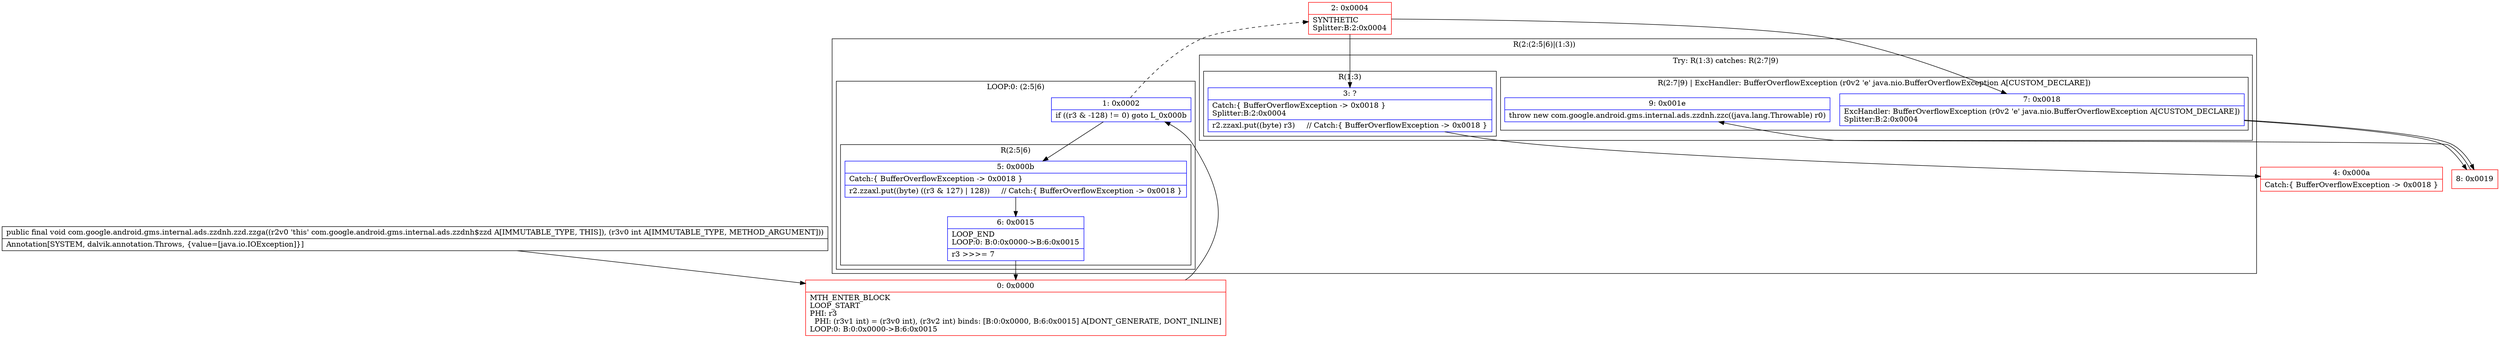digraph "CFG forcom.google.android.gms.internal.ads.zzdnh.zzd.zzga(I)V" {
subgraph cluster_Region_2034171129 {
label = "R(2:(2:5|6)|(1:3))";
node [shape=record,color=blue];
subgraph cluster_LoopRegion_453049034 {
label = "LOOP:0: (2:5|6)";
node [shape=record,color=blue];
Node_1 [shape=record,label="{1\:\ 0x0002|if ((r3 & \-128) != 0) goto L_0x000b\l}"];
subgraph cluster_Region_1245919244 {
label = "R(2:5|6)";
node [shape=record,color=blue];
Node_5 [shape=record,label="{5\:\ 0x000b|Catch:\{ BufferOverflowException \-\> 0x0018 \}\l|r2.zzaxl.put((byte) ((r3 & 127) \| 128))     \/\/ Catch:\{ BufferOverflowException \-\> 0x0018 \}\l}"];
Node_6 [shape=record,label="{6\:\ 0x0015|LOOP_END\lLOOP:0: B:0:0x0000\-\>B:6:0x0015\l|r3 \>\>\>= 7\l}"];
}
}
subgraph cluster_TryCatchRegion_1440909672 {
label = "Try: R(1:3) catches: R(2:7|9)";
node [shape=record,color=blue];
subgraph cluster_Region_1538616857 {
label = "R(1:3)";
node [shape=record,color=blue];
Node_3 [shape=record,label="{3\:\ ?|Catch:\{ BufferOverflowException \-\> 0x0018 \}\lSplitter:B:2:0x0004\l|r2.zzaxl.put((byte) r3)     \/\/ Catch:\{ BufferOverflowException \-\> 0x0018 \}\l}"];
}
subgraph cluster_Region_1199507727 {
label = "R(2:7|9) | ExcHandler: BufferOverflowException (r0v2 'e' java.nio.BufferOverflowException A[CUSTOM_DECLARE])\l";
node [shape=record,color=blue];
Node_7 [shape=record,label="{7\:\ 0x0018|ExcHandler: BufferOverflowException (r0v2 'e' java.nio.BufferOverflowException A[CUSTOM_DECLARE])\lSplitter:B:2:0x0004\l}"];
Node_9 [shape=record,label="{9\:\ 0x001e|throw new com.google.android.gms.internal.ads.zzdnh.zzc((java.lang.Throwable) r0)\l}"];
}
}
}
subgraph cluster_Region_1199507727 {
label = "R(2:7|9) | ExcHandler: BufferOverflowException (r0v2 'e' java.nio.BufferOverflowException A[CUSTOM_DECLARE])\l";
node [shape=record,color=blue];
Node_7 [shape=record,label="{7\:\ 0x0018|ExcHandler: BufferOverflowException (r0v2 'e' java.nio.BufferOverflowException A[CUSTOM_DECLARE])\lSplitter:B:2:0x0004\l}"];
Node_9 [shape=record,label="{9\:\ 0x001e|throw new com.google.android.gms.internal.ads.zzdnh.zzc((java.lang.Throwable) r0)\l}"];
}
Node_0 [shape=record,color=red,label="{0\:\ 0x0000|MTH_ENTER_BLOCK\lLOOP_START\lPHI: r3 \l  PHI: (r3v1 int) = (r3v0 int), (r3v2 int) binds: [B:0:0x0000, B:6:0x0015] A[DONT_GENERATE, DONT_INLINE]\lLOOP:0: B:0:0x0000\-\>B:6:0x0015\l}"];
Node_2 [shape=record,color=red,label="{2\:\ 0x0004|SYNTHETIC\lSplitter:B:2:0x0004\l}"];
Node_4 [shape=record,color=red,label="{4\:\ 0x000a|Catch:\{ BufferOverflowException \-\> 0x0018 \}\l}"];
Node_8 [shape=record,color=red,label="{8\:\ 0x0019}"];
MethodNode[shape=record,label="{public final void com.google.android.gms.internal.ads.zzdnh.zzd.zzga((r2v0 'this' com.google.android.gms.internal.ads.zzdnh$zzd A[IMMUTABLE_TYPE, THIS]), (r3v0 int A[IMMUTABLE_TYPE, METHOD_ARGUMENT]))  | Annotation[SYSTEM, dalvik.annotation.Throws, \{value=[java.io.IOException]\}]\l}"];
MethodNode -> Node_0;
Node_1 -> Node_2[style=dashed];
Node_1 -> Node_5;
Node_5 -> Node_6;
Node_6 -> Node_0;
Node_3 -> Node_4;
Node_7 -> Node_8;
Node_7 -> Node_8;
Node_0 -> Node_1;
Node_2 -> Node_3;
Node_2 -> Node_7;
Node_8 -> Node_9;
}

